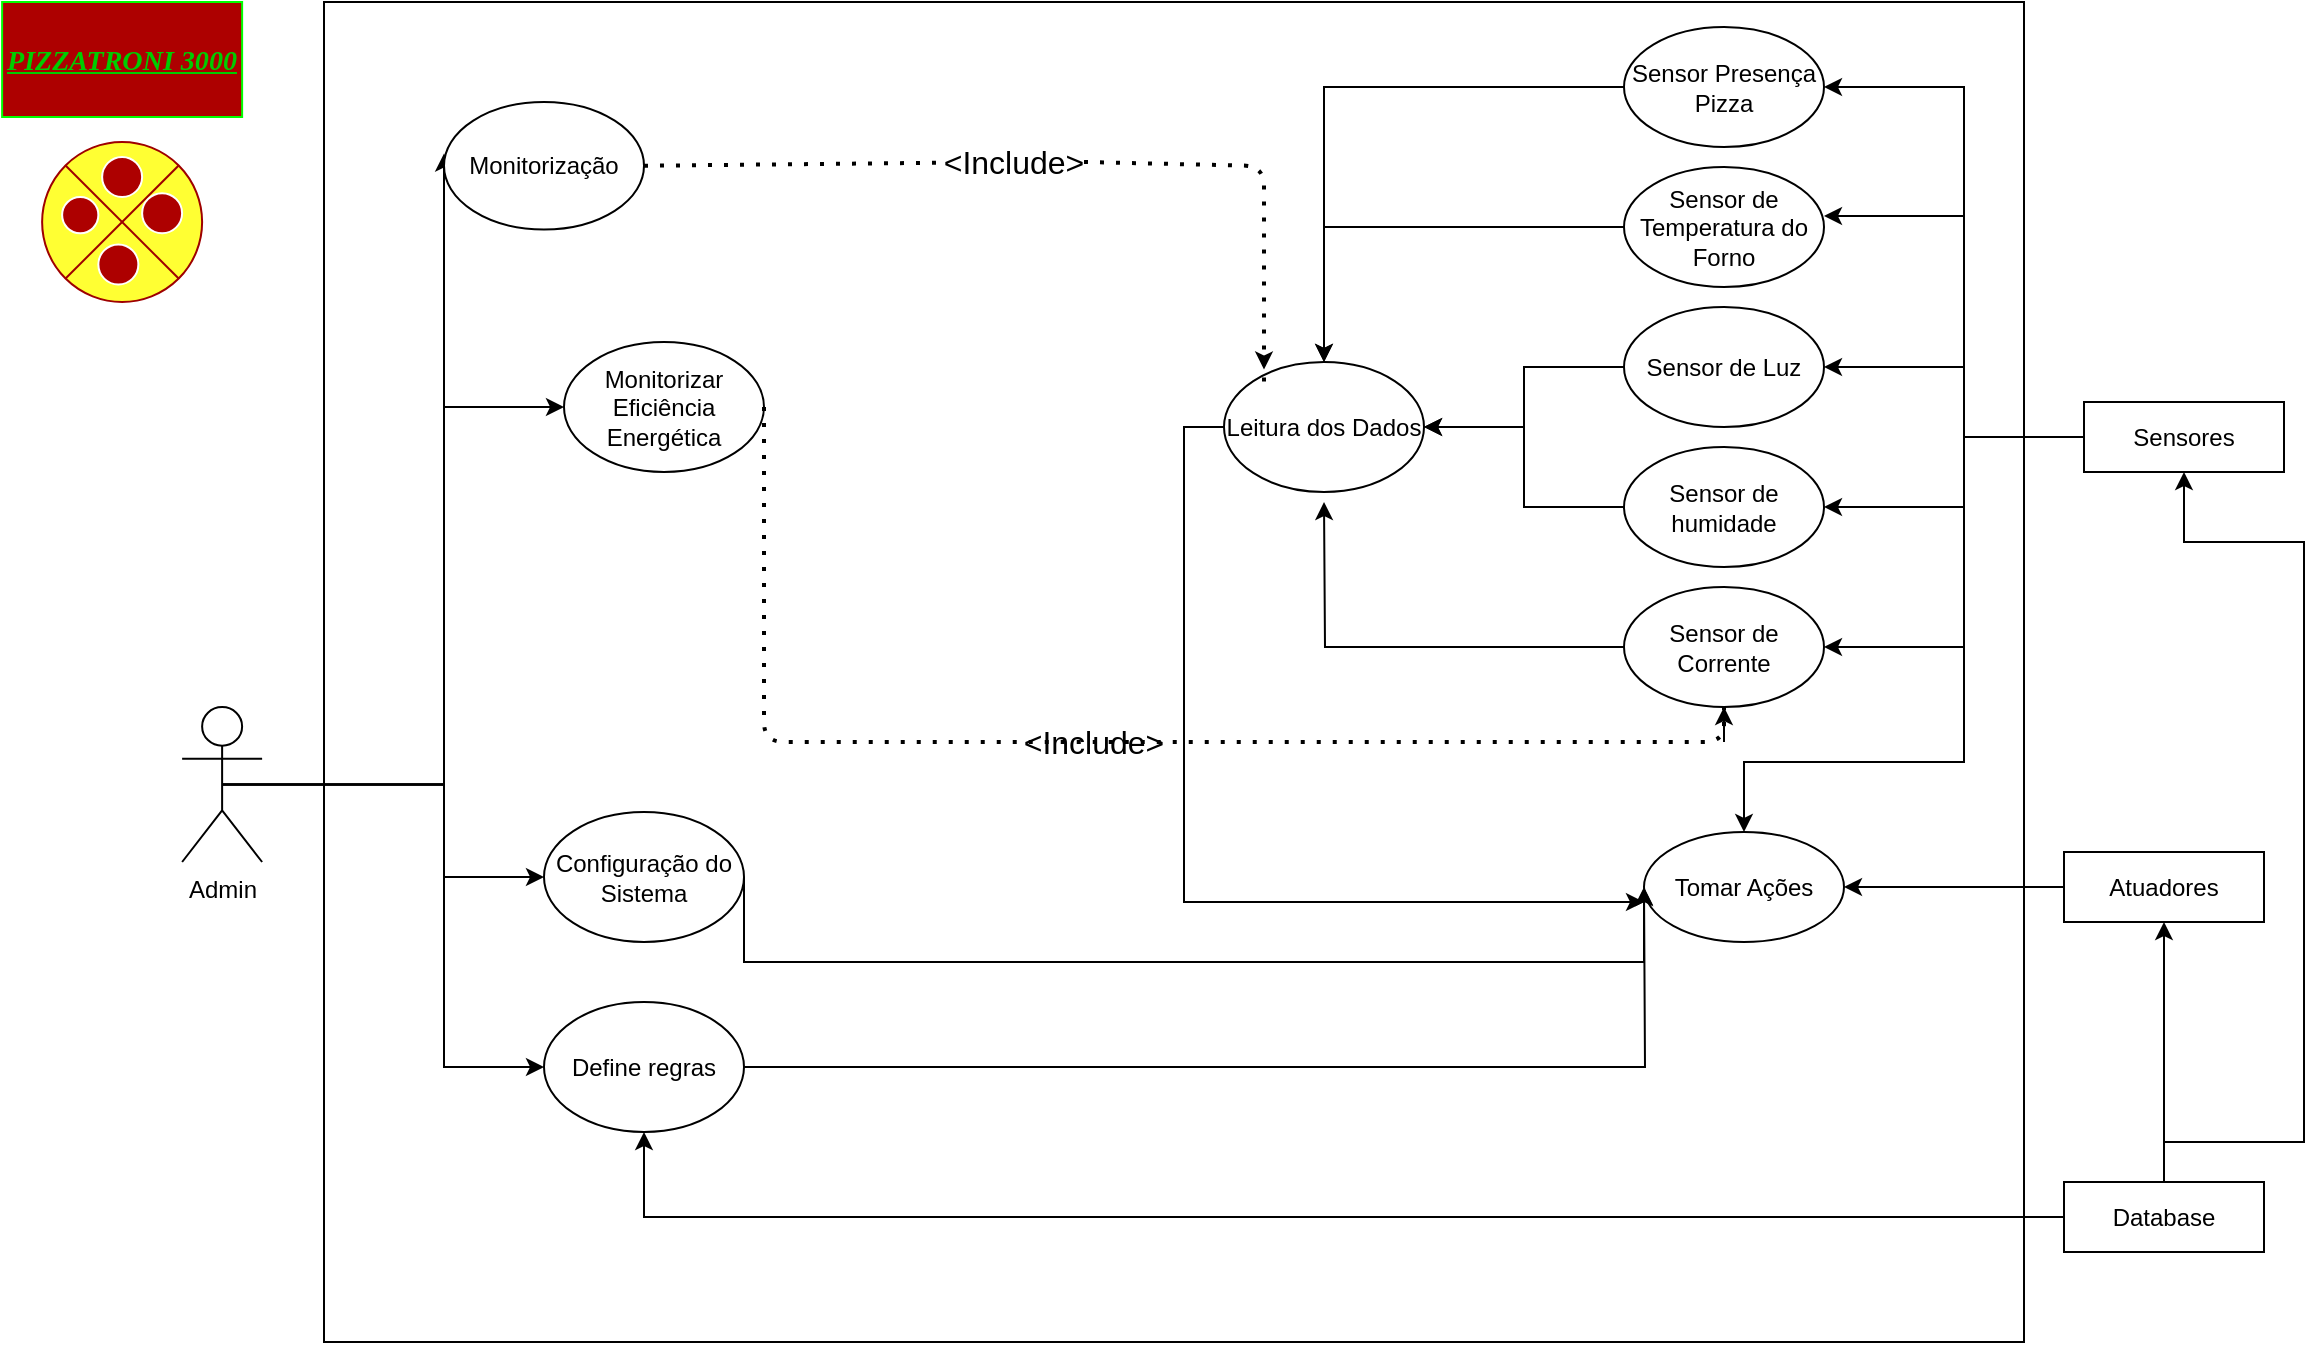 <mxfile version="14.4.3" type="github">
  <diagram name="Page-1" id="58cdce13-f638-feb5-8d6f-7d28b1aa9fa0">
    <mxGraphModel dx="2340" dy="657" grid="1" gridSize="10" guides="1" tooltips="1" connect="1" arrows="1" fold="1" page="1" pageScale="1" pageWidth="1100" pageHeight="850" background="#ffffff" math="0" shadow="0">
      <root>
        <mxCell id="0" />
        <mxCell id="1" parent="0" />
        <mxCell id="5lqdgKVBlT3TDBxjMIb2-109" value="" style="rounded=0;whiteSpace=wrap;html=1;fillColor=none;fontSize=16;fontColor=#000000;strokeWidth=1;" vertex="1" parent="1">
          <mxGeometry x="90" y="10" width="850" height="670" as="geometry" />
        </mxCell>
        <mxCell id="5lqdgKVBlT3TDBxjMIb2-29" style="edgeStyle=orthogonalEdgeStyle;rounded=0;orthogonalLoop=1;jettySize=auto;html=1;exitX=0.5;exitY=0.5;exitDx=0;exitDy=0;exitPerimeter=0;entryX=0;entryY=0.404;entryDx=0;entryDy=0;entryPerimeter=0;" edge="1" parent="1" source="5lqdgKVBlT3TDBxjMIb2-1" target="5lqdgKVBlT3TDBxjMIb2-21">
          <mxGeometry relative="1" as="geometry">
            <Array as="points">
              <mxPoint x="150" y="403" />
              <mxPoint x="150" y="192" />
            </Array>
          </mxGeometry>
        </mxCell>
        <mxCell id="5lqdgKVBlT3TDBxjMIb2-30" style="edgeStyle=orthogonalEdgeStyle;rounded=0;orthogonalLoop=1;jettySize=auto;html=1;exitX=0.5;exitY=0.5;exitDx=0;exitDy=0;exitPerimeter=0;entryX=0;entryY=0.5;entryDx=0;entryDy=0;" edge="1" parent="1" source="5lqdgKVBlT3TDBxjMIb2-1" target="5lqdgKVBlT3TDBxjMIb2-27">
          <mxGeometry relative="1" as="geometry">
            <Array as="points">
              <mxPoint x="150" y="401" />
              <mxPoint x="150" y="448" />
            </Array>
          </mxGeometry>
        </mxCell>
        <mxCell id="5lqdgKVBlT3TDBxjMIb2-67" style="edgeStyle=orthogonalEdgeStyle;rounded=0;orthogonalLoop=1;jettySize=auto;html=1;exitX=0.5;exitY=0.5;exitDx=0;exitDy=0;exitPerimeter=0;entryX=0;entryY=0.5;entryDx=0;entryDy=0;" edge="1" parent="1" source="5lqdgKVBlT3TDBxjMIb2-1" target="5lqdgKVBlT3TDBxjMIb2-59">
          <mxGeometry relative="1" as="geometry">
            <Array as="points">
              <mxPoint x="150" y="401" />
              <mxPoint x="150" y="213" />
            </Array>
          </mxGeometry>
        </mxCell>
        <mxCell id="5lqdgKVBlT3TDBxjMIb2-81" style="edgeStyle=orthogonalEdgeStyle;rounded=0;orthogonalLoop=1;jettySize=auto;html=1;exitX=0.5;exitY=0.5;exitDx=0;exitDy=0;exitPerimeter=0;entryX=0;entryY=0.5;entryDx=0;entryDy=0;fontColor=#00CC00;" edge="1" parent="1" source="5lqdgKVBlT3TDBxjMIb2-1" target="5lqdgKVBlT3TDBxjMIb2-22">
          <mxGeometry relative="1" as="geometry">
            <Array as="points">
              <mxPoint x="150" y="401" />
              <mxPoint x="150" y="543" />
            </Array>
          </mxGeometry>
        </mxCell>
        <mxCell id="5lqdgKVBlT3TDBxjMIb2-1" value="Admin&lt;br&gt;" style="shape=umlActor;verticalLabelPosition=bottom;verticalAlign=top;html=1;outlineConnect=0;" vertex="1" parent="1">
          <mxGeometry x="19.06" y="362.5" width="40" height="77.5" as="geometry" />
        </mxCell>
        <mxCell id="5lqdgKVBlT3TDBxjMIb2-80" style="edgeStyle=orthogonalEdgeStyle;rounded=0;orthogonalLoop=1;jettySize=auto;html=1;exitX=0;exitY=0.5;exitDx=0;exitDy=0;fontColor=#00CC00;" edge="1" parent="1" source="5lqdgKVBlT3TDBxjMIb2-4">
          <mxGeometry relative="1" as="geometry">
            <mxPoint x="750.0" y="460" as="targetPoint" />
            <Array as="points">
              <mxPoint x="520" y="223" />
              <mxPoint x="520" y="460" />
            </Array>
          </mxGeometry>
        </mxCell>
        <mxCell id="5lqdgKVBlT3TDBxjMIb2-4" value="Leitura dos Dados" style="ellipse;whiteSpace=wrap;html=1;" vertex="1" parent="1">
          <mxGeometry x="540" y="190" width="100" height="65" as="geometry" />
        </mxCell>
        <mxCell id="5lqdgKVBlT3TDBxjMIb2-40" style="edgeStyle=orthogonalEdgeStyle;rounded=0;orthogonalLoop=1;jettySize=auto;html=1;exitX=0;exitY=0.5;exitDx=0;exitDy=0;entryX=1;entryY=0.5;entryDx=0;entryDy=0;" edge="1" parent="1" source="5lqdgKVBlT3TDBxjMIb2-5" target="5lqdgKVBlT3TDBxjMIb2-6">
          <mxGeometry relative="1" as="geometry">
            <Array as="points">
              <mxPoint x="910" y="228" />
              <mxPoint x="910" y="53" />
            </Array>
          </mxGeometry>
        </mxCell>
        <mxCell id="5lqdgKVBlT3TDBxjMIb2-41" style="edgeStyle=orthogonalEdgeStyle;rounded=0;orthogonalLoop=1;jettySize=auto;html=1;exitX=0;exitY=0.5;exitDx=0;exitDy=0;entryX=1;entryY=0.5;entryDx=0;entryDy=0;" edge="1" parent="1" source="5lqdgKVBlT3TDBxjMIb2-5" target="5lqdgKVBlT3TDBxjMIb2-15">
          <mxGeometry relative="1" as="geometry">
            <Array as="points">
              <mxPoint x="910" y="228" />
              <mxPoint x="910" y="333" />
            </Array>
          </mxGeometry>
        </mxCell>
        <mxCell id="5lqdgKVBlT3TDBxjMIb2-42" style="edgeStyle=orthogonalEdgeStyle;rounded=0;orthogonalLoop=1;jettySize=auto;html=1;exitX=0;exitY=0.5;exitDx=0;exitDy=0;entryX=1;entryY=0.5;entryDx=0;entryDy=0;" edge="1" parent="1" source="5lqdgKVBlT3TDBxjMIb2-5" target="5lqdgKVBlT3TDBxjMIb2-14">
          <mxGeometry relative="1" as="geometry">
            <Array as="points">
              <mxPoint x="910" y="228" />
              <mxPoint x="910" y="263" />
            </Array>
          </mxGeometry>
        </mxCell>
        <mxCell id="5lqdgKVBlT3TDBxjMIb2-43" style="edgeStyle=orthogonalEdgeStyle;rounded=0;orthogonalLoop=1;jettySize=auto;html=1;exitX=0;exitY=0.5;exitDx=0;exitDy=0;entryX=1;entryY=0.5;entryDx=0;entryDy=0;" edge="1" parent="1" source="5lqdgKVBlT3TDBxjMIb2-5" target="5lqdgKVBlT3TDBxjMIb2-13">
          <mxGeometry relative="1" as="geometry">
            <Array as="points">
              <mxPoint x="910" y="228" />
              <mxPoint x="910" y="193" />
            </Array>
          </mxGeometry>
        </mxCell>
        <mxCell id="5lqdgKVBlT3TDBxjMIb2-44" style="edgeStyle=orthogonalEdgeStyle;rounded=0;orthogonalLoop=1;jettySize=auto;html=1;exitX=0;exitY=0.5;exitDx=0;exitDy=0;entryX=1;entryY=0.408;entryDx=0;entryDy=0;entryPerimeter=0;" edge="1" parent="1" source="5lqdgKVBlT3TDBxjMIb2-5" target="5lqdgKVBlT3TDBxjMIb2-12">
          <mxGeometry relative="1" as="geometry">
            <Array as="points">
              <mxPoint x="910" y="228" />
              <mxPoint x="910" y="117" />
            </Array>
          </mxGeometry>
        </mxCell>
        <mxCell id="5lqdgKVBlT3TDBxjMIb2-53" style="edgeStyle=orthogonalEdgeStyle;rounded=0;orthogonalLoop=1;jettySize=auto;html=1;exitX=0;exitY=0.5;exitDx=0;exitDy=0;entryX=0.5;entryY=0;entryDx=0;entryDy=0;" edge="1" parent="1" source="5lqdgKVBlT3TDBxjMIb2-5" target="5lqdgKVBlT3TDBxjMIb2-19">
          <mxGeometry relative="1" as="geometry">
            <Array as="points">
              <mxPoint x="910" y="228" />
              <mxPoint x="910" y="390" />
              <mxPoint x="800" y="390" />
            </Array>
          </mxGeometry>
        </mxCell>
        <mxCell id="5lqdgKVBlT3TDBxjMIb2-5" value="Sensores" style="rounded=0;whiteSpace=wrap;html=1;" vertex="1" parent="1">
          <mxGeometry x="970" y="210" width="100" height="35" as="geometry" />
        </mxCell>
        <mxCell id="5lqdgKVBlT3TDBxjMIb2-35" style="edgeStyle=orthogonalEdgeStyle;rounded=0;orthogonalLoop=1;jettySize=auto;html=1;exitX=0;exitY=0.5;exitDx=0;exitDy=0;entryX=0.5;entryY=0;entryDx=0;entryDy=0;" edge="1" parent="1" source="5lqdgKVBlT3TDBxjMIb2-6" target="5lqdgKVBlT3TDBxjMIb2-4">
          <mxGeometry relative="1" as="geometry" />
        </mxCell>
        <mxCell id="5lqdgKVBlT3TDBxjMIb2-6" value="Sensor Presença&lt;br&gt;Pizza" style="ellipse;whiteSpace=wrap;html=1;" vertex="1" parent="1">
          <mxGeometry x="740" y="22.5" width="100" height="60" as="geometry" />
        </mxCell>
        <mxCell id="5lqdgKVBlT3TDBxjMIb2-49" style="edgeStyle=orthogonalEdgeStyle;rounded=0;orthogonalLoop=1;jettySize=auto;html=1;exitX=0;exitY=0.5;exitDx=0;exitDy=0;" edge="1" parent="1" source="5lqdgKVBlT3TDBxjMIb2-10" target="5lqdgKVBlT3TDBxjMIb2-19">
          <mxGeometry relative="1" as="geometry" />
        </mxCell>
        <mxCell id="5lqdgKVBlT3TDBxjMIb2-10" value="Atuadores" style="rounded=0;whiteSpace=wrap;html=1;" vertex="1" parent="1">
          <mxGeometry x="960" y="435" width="100" height="35" as="geometry" />
        </mxCell>
        <mxCell id="5lqdgKVBlT3TDBxjMIb2-102" style="edgeStyle=orthogonalEdgeStyle;rounded=0;orthogonalLoop=1;jettySize=auto;html=1;exitX=0.5;exitY=0;exitDx=0;exitDy=0;entryX=0.5;entryY=1;entryDx=0;entryDy=0;fontSize=16;fontColor=#000000;" edge="1" parent="1" source="5lqdgKVBlT3TDBxjMIb2-11" target="5lqdgKVBlT3TDBxjMIb2-10">
          <mxGeometry relative="1" as="geometry" />
        </mxCell>
        <mxCell id="5lqdgKVBlT3TDBxjMIb2-103" style="edgeStyle=orthogonalEdgeStyle;rounded=0;orthogonalLoop=1;jettySize=auto;html=1;exitX=0.5;exitY=0;exitDx=0;exitDy=0;entryX=0.5;entryY=1;entryDx=0;entryDy=0;fontSize=16;fontColor=#000000;" edge="1" parent="1" source="5lqdgKVBlT3TDBxjMIb2-11" target="5lqdgKVBlT3TDBxjMIb2-5">
          <mxGeometry relative="1" as="geometry">
            <Array as="points">
              <mxPoint x="1010" y="580" />
              <mxPoint x="1080" y="580" />
              <mxPoint x="1080" y="280" />
              <mxPoint x="1020" y="280" />
            </Array>
          </mxGeometry>
        </mxCell>
        <mxCell id="5lqdgKVBlT3TDBxjMIb2-104" style="edgeStyle=orthogonalEdgeStyle;rounded=0;orthogonalLoop=1;jettySize=auto;html=1;exitX=0;exitY=0.5;exitDx=0;exitDy=0;entryX=0.5;entryY=1;entryDx=0;entryDy=0;fontSize=16;fontColor=#000000;" edge="1" parent="1" source="5lqdgKVBlT3TDBxjMIb2-11" target="5lqdgKVBlT3TDBxjMIb2-22">
          <mxGeometry relative="1" as="geometry" />
        </mxCell>
        <mxCell id="5lqdgKVBlT3TDBxjMIb2-11" value="Database" style="rounded=0;whiteSpace=wrap;html=1;" vertex="1" parent="1">
          <mxGeometry x="960" y="600" width="100" height="35" as="geometry" />
        </mxCell>
        <mxCell id="5lqdgKVBlT3TDBxjMIb2-36" style="edgeStyle=orthogonalEdgeStyle;rounded=0;orthogonalLoop=1;jettySize=auto;html=1;exitX=0;exitY=0.5;exitDx=0;exitDy=0;entryX=0.5;entryY=0;entryDx=0;entryDy=0;" edge="1" parent="1" source="5lqdgKVBlT3TDBxjMIb2-12" target="5lqdgKVBlT3TDBxjMIb2-4">
          <mxGeometry relative="1" as="geometry" />
        </mxCell>
        <mxCell id="5lqdgKVBlT3TDBxjMIb2-12" value="Sensor de Temperatura do Forno&lt;span style=&quot;color: rgba(0 , 0 , 0 , 0) ; font-family: monospace ; font-size: 0px&quot;&gt;%3CmxGraphModel%3E%3Croot%3E%3CmxCell%20id%3D%220%22%2F%3E%3CmxCell%20id%3D%221%22%20parent%3D%220%22%2F%3E%3CmxCell%20id%3D%222%22%20value%3D%22Sensor%20Presen%C3%A7a%26lt%3Bbr%26gt%3BPizza%22%20style%3D%22ellipse%3BwhiteSpace%3Dwrap%3Bhtml%3D1%3B%22%20vertex%3D%221%22%20parent%3D%221%22%3E%3CmxGeometry%20x%3D%22630%22%20y%3D%2250%22%20width%3D%22100%22%20height%3D%2260%22%20as%3D%22geometry%22%2F%3E%3C%2FmxCell%3E%3C%2Froot%3E%3C%2FmxGraphModel%3E&lt;/span&gt;" style="ellipse;whiteSpace=wrap;html=1;" vertex="1" parent="1">
          <mxGeometry x="740" y="92.5" width="100" height="60" as="geometry" />
        </mxCell>
        <mxCell id="5lqdgKVBlT3TDBxjMIb2-37" style="edgeStyle=orthogonalEdgeStyle;rounded=0;orthogonalLoop=1;jettySize=auto;html=1;exitX=0;exitY=0.5;exitDx=0;exitDy=0;entryX=1;entryY=0.5;entryDx=0;entryDy=0;" edge="1" parent="1" source="5lqdgKVBlT3TDBxjMIb2-13" target="5lqdgKVBlT3TDBxjMIb2-4">
          <mxGeometry relative="1" as="geometry" />
        </mxCell>
        <mxCell id="5lqdgKVBlT3TDBxjMIb2-13" value="Sensor de Luz" style="ellipse;whiteSpace=wrap;html=1;" vertex="1" parent="1">
          <mxGeometry x="740" y="162.5" width="100" height="60" as="geometry" />
        </mxCell>
        <mxCell id="5lqdgKVBlT3TDBxjMIb2-38" style="edgeStyle=orthogonalEdgeStyle;rounded=0;orthogonalLoop=1;jettySize=auto;html=1;exitX=0;exitY=0.5;exitDx=0;exitDy=0;" edge="1" parent="1" source="5lqdgKVBlT3TDBxjMIb2-14" target="5lqdgKVBlT3TDBxjMIb2-4">
          <mxGeometry relative="1" as="geometry" />
        </mxCell>
        <mxCell id="5lqdgKVBlT3TDBxjMIb2-14" value="Sensor de humidade" style="ellipse;whiteSpace=wrap;html=1;" vertex="1" parent="1">
          <mxGeometry x="740" y="232.5" width="100" height="60" as="geometry" />
        </mxCell>
        <mxCell id="5lqdgKVBlT3TDBxjMIb2-39" style="edgeStyle=orthogonalEdgeStyle;rounded=0;orthogonalLoop=1;jettySize=auto;html=1;exitX=0;exitY=0.5;exitDx=0;exitDy=0;" edge="1" parent="1" source="5lqdgKVBlT3TDBxjMIb2-15">
          <mxGeometry relative="1" as="geometry">
            <mxPoint x="590" y="260" as="targetPoint" />
          </mxGeometry>
        </mxCell>
        <mxCell id="5lqdgKVBlT3TDBxjMIb2-15" value="Sensor de Corrente" style="ellipse;whiteSpace=wrap;html=1;" vertex="1" parent="1">
          <mxGeometry x="740" y="302.5" width="100" height="60" as="geometry" />
        </mxCell>
        <mxCell id="5lqdgKVBlT3TDBxjMIb2-19" value="Tomar Ações" style="ellipse;whiteSpace=wrap;html=1;" vertex="1" parent="1">
          <mxGeometry x="750" y="425" width="100" height="55" as="geometry" />
        </mxCell>
        <mxCell id="5lqdgKVBlT3TDBxjMIb2-21" value="Monitorização" style="ellipse;whiteSpace=wrap;html=1;" vertex="1" parent="1">
          <mxGeometry x="150" y="60" width="100" height="63.75" as="geometry" />
        </mxCell>
        <mxCell id="5lqdgKVBlT3TDBxjMIb2-22" value="Define regras" style="ellipse;whiteSpace=wrap;html=1;" vertex="1" parent="1">
          <mxGeometry x="200" y="510" width="100" height="65" as="geometry" />
        </mxCell>
        <mxCell id="5lqdgKVBlT3TDBxjMIb2-82" style="edgeStyle=orthogonalEdgeStyle;rounded=0;orthogonalLoop=1;jettySize=auto;html=1;exitX=1;exitY=0.5;exitDx=0;exitDy=0;entryX=0;entryY=0.5;entryDx=0;entryDy=0;fontColor=#00CC00;" edge="1" parent="1" source="5lqdgKVBlT3TDBxjMIb2-27" target="5lqdgKVBlT3TDBxjMIb2-19">
          <mxGeometry relative="1" as="geometry">
            <Array as="points">
              <mxPoint x="300" y="490" />
              <mxPoint x="750" y="490" />
            </Array>
          </mxGeometry>
        </mxCell>
        <mxCell id="5lqdgKVBlT3TDBxjMIb2-27" value="Configuração do Sistema" style="ellipse;whiteSpace=wrap;html=1;" vertex="1" parent="1">
          <mxGeometry x="200" y="415" width="100" height="65" as="geometry" />
        </mxCell>
        <mxCell id="5lqdgKVBlT3TDBxjMIb2-33" style="edgeStyle=orthogonalEdgeStyle;rounded=0;orthogonalLoop=1;jettySize=auto;html=1;exitX=0.5;exitY=1;exitDx=0;exitDy=0;" edge="1" parent="1" source="5lqdgKVBlT3TDBxjMIb2-4" target="5lqdgKVBlT3TDBxjMIb2-4">
          <mxGeometry relative="1" as="geometry" />
        </mxCell>
        <mxCell id="5lqdgKVBlT3TDBxjMIb2-34" style="edgeStyle=orthogonalEdgeStyle;rounded=0;orthogonalLoop=1;jettySize=auto;html=1;exitX=0.5;exitY=1;exitDx=0;exitDy=0;" edge="1" parent="1" source="5lqdgKVBlT3TDBxjMIb2-4" target="5lqdgKVBlT3TDBxjMIb2-4">
          <mxGeometry relative="1" as="geometry" />
        </mxCell>
        <mxCell id="5lqdgKVBlT3TDBxjMIb2-48" style="edgeStyle=orthogonalEdgeStyle;rounded=0;orthogonalLoop=1;jettySize=auto;html=1;exitX=1;exitY=0.5;exitDx=0;exitDy=0;" edge="1" parent="1" source="5lqdgKVBlT3TDBxjMIb2-22">
          <mxGeometry relative="1" as="geometry">
            <mxPoint x="470" y="452.5" as="sourcePoint" />
            <mxPoint x="750" y="453" as="targetPoint" />
          </mxGeometry>
        </mxCell>
        <mxCell id="5lqdgKVBlT3TDBxjMIb2-59" value="Monitorizar Eficiência Energética" style="ellipse;whiteSpace=wrap;html=1;" vertex="1" parent="1">
          <mxGeometry x="210" y="180" width="100" height="65" as="geometry" />
        </mxCell>
        <mxCell id="5lqdgKVBlT3TDBxjMIb2-68" value="&lt;h3&gt;&lt;b&gt;&lt;i&gt;&lt;u&gt;&lt;font face=&quot;Comic Sans MS&quot;&gt;PIZZATRONI 3000&lt;/font&gt;&lt;/u&gt;&lt;/i&gt;&lt;/b&gt;&lt;/h3&gt;" style="text;html=1;fillColor=#AD0000;align=center;verticalAlign=middle;whiteSpace=wrap;rounded=0;strokeColor=#00FF00;fontColor=#00CC00;" vertex="1" parent="1">
          <mxGeometry x="-70.94" y="10" width="120" height="57.5" as="geometry" />
        </mxCell>
        <mxCell id="5lqdgKVBlT3TDBxjMIb2-72" value="" style="shape=sumEllipse;perimeter=ellipsePerimeter;whiteSpace=wrap;html=1;backgroundOutline=1;fontColor=#00CC00;fillColor=#FFFF33;strokeColor=#9E0000;" vertex="1" parent="1">
          <mxGeometry x="-50.94" y="80" width="80" height="80" as="geometry" />
        </mxCell>
        <mxCell id="5lqdgKVBlT3TDBxjMIb2-73" value="" style="ellipse;whiteSpace=wrap;html=1;aspect=fixed;fillColor=#AD0000;fontColor=#00CC00;strokeColor=#FFFFFF;" vertex="1" parent="1">
          <mxGeometry x="-40.94" y="107.5" width="18.12" height="18.12" as="geometry" />
        </mxCell>
        <mxCell id="5lqdgKVBlT3TDBxjMIb2-74" value="" style="ellipse;whiteSpace=wrap;html=1;aspect=fixed;fillColor=#AD0000;fontColor=#00CC00;strokeColor=#FFFFFF;" vertex="1" parent="1">
          <mxGeometry x="-20.94" y="87.5" width="20" height="20" as="geometry" />
        </mxCell>
        <mxCell id="5lqdgKVBlT3TDBxjMIb2-77" value="" style="ellipse;whiteSpace=wrap;html=1;aspect=fixed;strokeColor=#FFFFFF;fontColor=#00CC00;fillColor=#AD0000;" vertex="1" parent="1">
          <mxGeometry x="-22.82" y="131.25" width="20" height="20" as="geometry" />
        </mxCell>
        <mxCell id="5lqdgKVBlT3TDBxjMIb2-78" value="" style="ellipse;whiteSpace=wrap;html=1;aspect=fixed;strokeColor=#FFFFFF;fillColor=#AD0000;fontColor=#00CC00;" vertex="1" parent="1">
          <mxGeometry x="-0.94" y="105.62" width="20" height="20" as="geometry" />
        </mxCell>
        <mxCell id="5lqdgKVBlT3TDBxjMIb2-89" value="" style="endArrow=none;dashed=1;html=1;dashPattern=1 3;strokeWidth=2;fontSize=16;fontColor=#000000;entryX=0.5;entryY=1;entryDx=0;entryDy=0;" edge="1" parent="1" target="5lqdgKVBlT3TDBxjMIb2-15">
          <mxGeometry width="50" height="50" relative="1" as="geometry">
            <mxPoint x="310" y="212.5" as="sourcePoint" />
            <mxPoint x="550" y="312.5" as="targetPoint" />
            <Array as="points">
              <mxPoint x="310" y="380" />
              <mxPoint x="790" y="380" />
            </Array>
          </mxGeometry>
        </mxCell>
        <mxCell id="5lqdgKVBlT3TDBxjMIb2-90" value="" style="endArrow=classic;html=1;fontSize=16;fontColor=#000000;" edge="1" parent="1">
          <mxGeometry width="50" height="50" relative="1" as="geometry">
            <mxPoint x="790" y="380" as="sourcePoint" />
            <mxPoint x="790" y="362.5" as="targetPoint" />
          </mxGeometry>
        </mxCell>
        <mxCell id="5lqdgKVBlT3TDBxjMIb2-91" value="&amp;lt;Include&amp;gt;" style="text;html=1;strokeColor=none;fillColor=none;align=center;verticalAlign=middle;whiteSpace=wrap;rounded=0;fontSize=16;fontColor=#000000;" vertex="1" parent="1">
          <mxGeometry x="440" y="370" width="70" height="20" as="geometry" />
        </mxCell>
        <mxCell id="5lqdgKVBlT3TDBxjMIb2-95" value="" style="endArrow=none;dashed=1;html=1;dashPattern=1 3;strokeWidth=2;fontSize=16;fontColor=#000000;exitX=1;exitY=0.5;exitDx=0;exitDy=0;" edge="1" parent="1" source="5lqdgKVBlT3TDBxjMIb2-96">
          <mxGeometry width="50" height="50" relative="1" as="geometry">
            <mxPoint x="360" y="27.19" as="sourcePoint" />
            <mxPoint x="560" y="200" as="targetPoint" />
            <Array as="points">
              <mxPoint x="560" y="92" />
            </Array>
          </mxGeometry>
        </mxCell>
        <mxCell id="5lqdgKVBlT3TDBxjMIb2-96" value="&amp;lt;Include&amp;gt;" style="text;html=1;strokeColor=none;fillColor=none;align=center;verticalAlign=middle;whiteSpace=wrap;rounded=0;fontSize=16;fontColor=#000000;" vertex="1" parent="1">
          <mxGeometry x="400" y="80" width="70" height="20" as="geometry" />
        </mxCell>
        <mxCell id="5lqdgKVBlT3TDBxjMIb2-97" value="" style="endArrow=none;dashed=1;html=1;dashPattern=1 3;strokeWidth=2;fontSize=16;fontColor=#000000;exitX=1;exitY=0.5;exitDx=0;exitDy=0;" edge="1" parent="1" source="5lqdgKVBlT3TDBxjMIb2-21" target="5lqdgKVBlT3TDBxjMIb2-96">
          <mxGeometry width="50" height="50" relative="1" as="geometry">
            <mxPoint x="250.0" y="91.875" as="sourcePoint" />
            <mxPoint x="560.0" y="200" as="targetPoint" />
            <Array as="points" />
          </mxGeometry>
        </mxCell>
        <mxCell id="5lqdgKVBlT3TDBxjMIb2-100" value="" style="endArrow=classic;html=1;fontSize=16;fontColor=#000000;" edge="1" parent="1">
          <mxGeometry width="50" height="50" relative="1" as="geometry">
            <mxPoint x="560" y="190" as="sourcePoint" />
            <mxPoint x="560.0" y="193.75" as="targetPoint" />
          </mxGeometry>
        </mxCell>
      </root>
    </mxGraphModel>
  </diagram>
</mxfile>
